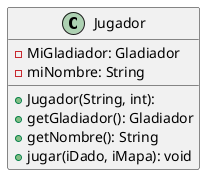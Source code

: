 @startuml

skinparam linetype ortho

class Jugador {
  + Jugador(String, int):
  - MiGladiador: Gladiador
  - miNombre: String
  + getGladiador(): Gladiador
  + getNombre(): String
  + jugar(iDado, iMapa): void
}

@enduml
